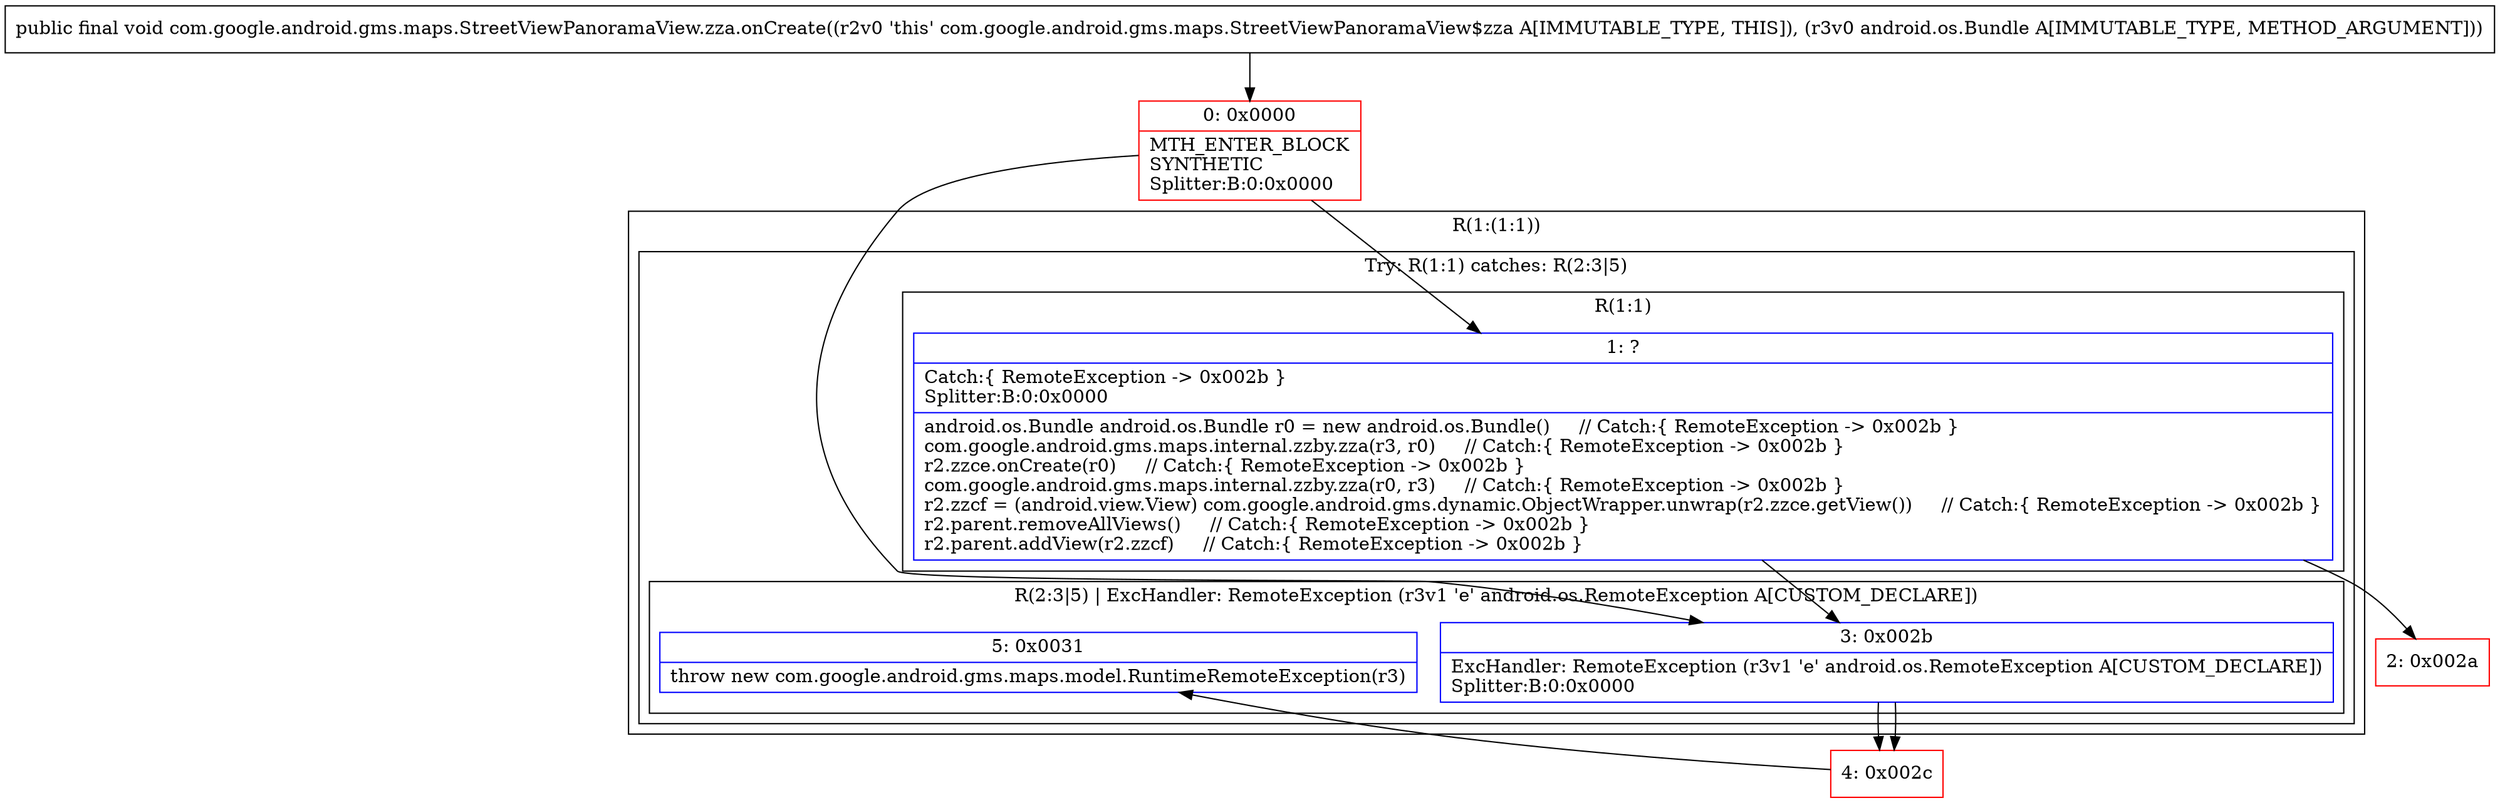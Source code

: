 digraph "CFG forcom.google.android.gms.maps.StreetViewPanoramaView.zza.onCreate(Landroid\/os\/Bundle;)V" {
subgraph cluster_Region_1019523161 {
label = "R(1:(1:1))";
node [shape=record,color=blue];
subgraph cluster_TryCatchRegion_1297373835 {
label = "Try: R(1:1) catches: R(2:3|5)";
node [shape=record,color=blue];
subgraph cluster_Region_1841251526 {
label = "R(1:1)";
node [shape=record,color=blue];
Node_1 [shape=record,label="{1\:\ ?|Catch:\{ RemoteException \-\> 0x002b \}\lSplitter:B:0:0x0000\l|android.os.Bundle android.os.Bundle r0 = new android.os.Bundle()     \/\/ Catch:\{ RemoteException \-\> 0x002b \}\lcom.google.android.gms.maps.internal.zzby.zza(r3, r0)     \/\/ Catch:\{ RemoteException \-\> 0x002b \}\lr2.zzce.onCreate(r0)     \/\/ Catch:\{ RemoteException \-\> 0x002b \}\lcom.google.android.gms.maps.internal.zzby.zza(r0, r3)     \/\/ Catch:\{ RemoteException \-\> 0x002b \}\lr2.zzcf = (android.view.View) com.google.android.gms.dynamic.ObjectWrapper.unwrap(r2.zzce.getView())     \/\/ Catch:\{ RemoteException \-\> 0x002b \}\lr2.parent.removeAllViews()     \/\/ Catch:\{ RemoteException \-\> 0x002b \}\lr2.parent.addView(r2.zzcf)     \/\/ Catch:\{ RemoteException \-\> 0x002b \}\l}"];
}
subgraph cluster_Region_971447173 {
label = "R(2:3|5) | ExcHandler: RemoteException (r3v1 'e' android.os.RemoteException A[CUSTOM_DECLARE])\l";
node [shape=record,color=blue];
Node_3 [shape=record,label="{3\:\ 0x002b|ExcHandler: RemoteException (r3v1 'e' android.os.RemoteException A[CUSTOM_DECLARE])\lSplitter:B:0:0x0000\l}"];
Node_5 [shape=record,label="{5\:\ 0x0031|throw new com.google.android.gms.maps.model.RuntimeRemoteException(r3)\l}"];
}
}
}
subgraph cluster_Region_971447173 {
label = "R(2:3|5) | ExcHandler: RemoteException (r3v1 'e' android.os.RemoteException A[CUSTOM_DECLARE])\l";
node [shape=record,color=blue];
Node_3 [shape=record,label="{3\:\ 0x002b|ExcHandler: RemoteException (r3v1 'e' android.os.RemoteException A[CUSTOM_DECLARE])\lSplitter:B:0:0x0000\l}"];
Node_5 [shape=record,label="{5\:\ 0x0031|throw new com.google.android.gms.maps.model.RuntimeRemoteException(r3)\l}"];
}
Node_0 [shape=record,color=red,label="{0\:\ 0x0000|MTH_ENTER_BLOCK\lSYNTHETIC\lSplitter:B:0:0x0000\l}"];
Node_2 [shape=record,color=red,label="{2\:\ 0x002a}"];
Node_4 [shape=record,color=red,label="{4\:\ 0x002c}"];
MethodNode[shape=record,label="{public final void com.google.android.gms.maps.StreetViewPanoramaView.zza.onCreate((r2v0 'this' com.google.android.gms.maps.StreetViewPanoramaView$zza A[IMMUTABLE_TYPE, THIS]), (r3v0 android.os.Bundle A[IMMUTABLE_TYPE, METHOD_ARGUMENT])) }"];
MethodNode -> Node_0;
Node_1 -> Node_2;
Node_1 -> Node_3;
Node_3 -> Node_4;
Node_3 -> Node_4;
Node_0 -> Node_1;
Node_0 -> Node_3;
Node_4 -> Node_5;
}

